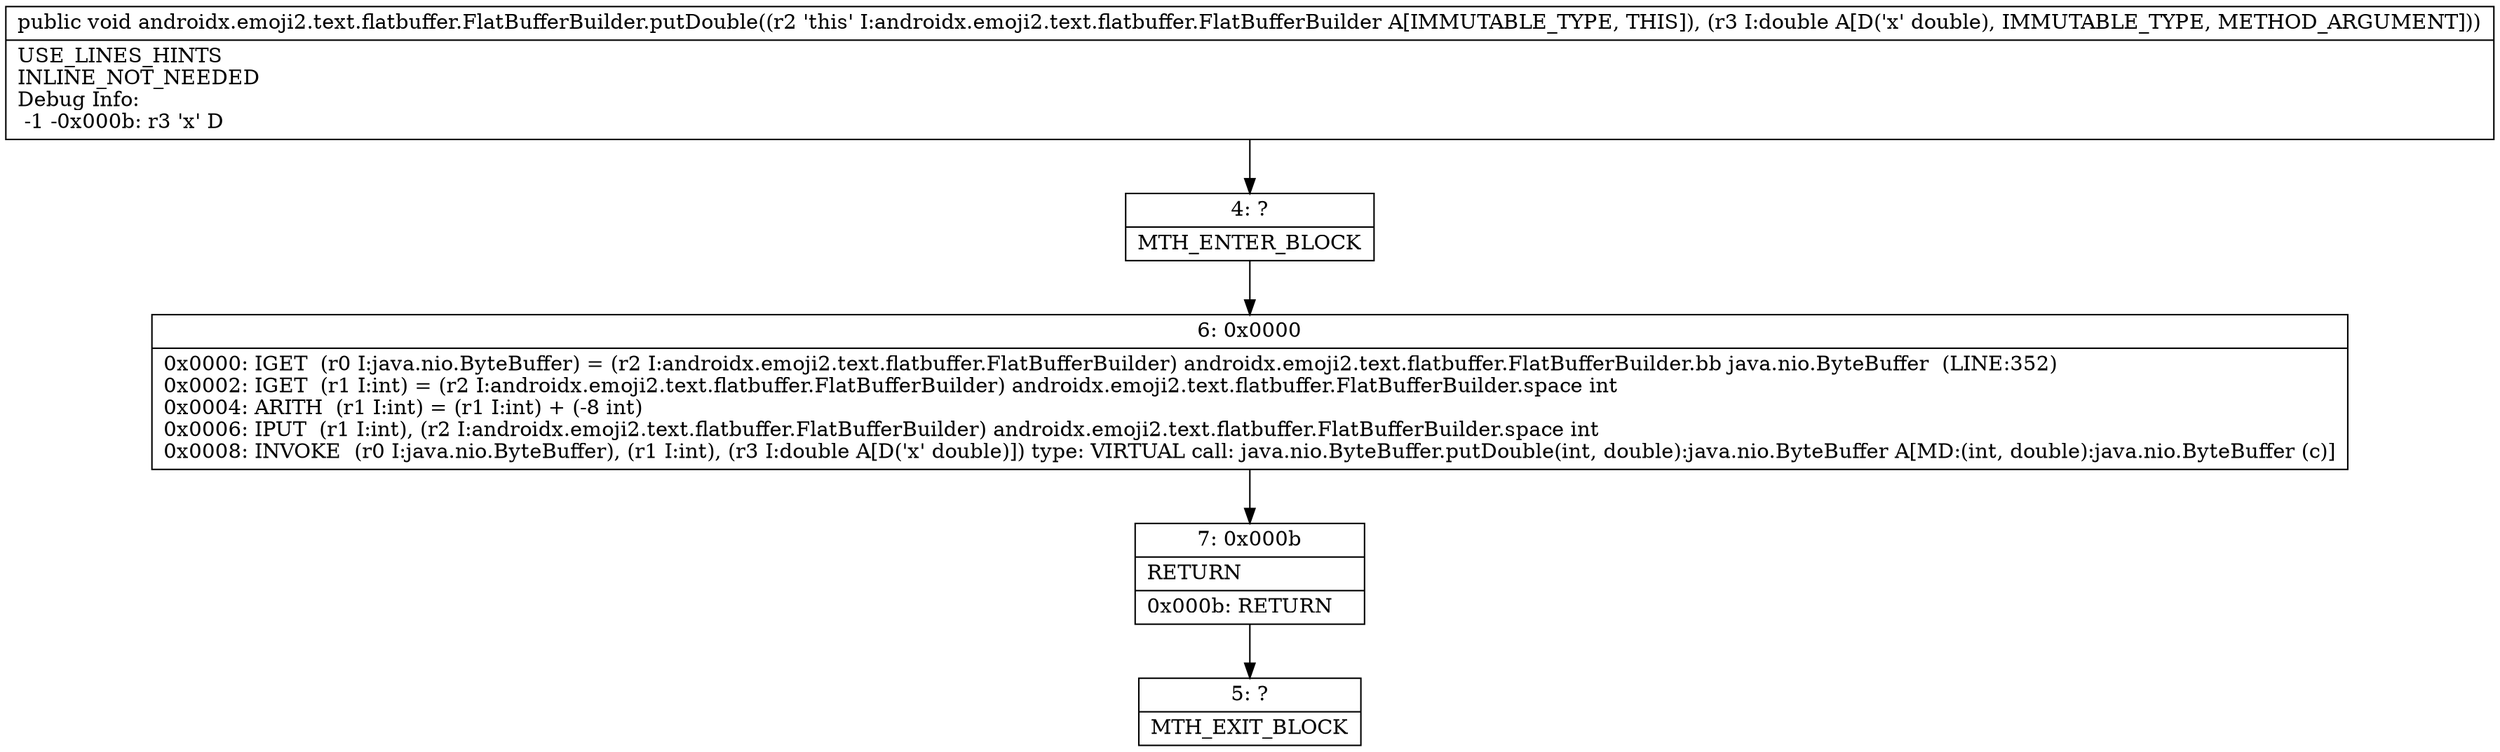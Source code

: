 digraph "CFG forandroidx.emoji2.text.flatbuffer.FlatBufferBuilder.putDouble(D)V" {
Node_4 [shape=record,label="{4\:\ ?|MTH_ENTER_BLOCK\l}"];
Node_6 [shape=record,label="{6\:\ 0x0000|0x0000: IGET  (r0 I:java.nio.ByteBuffer) = (r2 I:androidx.emoji2.text.flatbuffer.FlatBufferBuilder) androidx.emoji2.text.flatbuffer.FlatBufferBuilder.bb java.nio.ByteBuffer  (LINE:352)\l0x0002: IGET  (r1 I:int) = (r2 I:androidx.emoji2.text.flatbuffer.FlatBufferBuilder) androidx.emoji2.text.flatbuffer.FlatBufferBuilder.space int \l0x0004: ARITH  (r1 I:int) = (r1 I:int) + (\-8 int) \l0x0006: IPUT  (r1 I:int), (r2 I:androidx.emoji2.text.flatbuffer.FlatBufferBuilder) androidx.emoji2.text.flatbuffer.FlatBufferBuilder.space int \l0x0008: INVOKE  (r0 I:java.nio.ByteBuffer), (r1 I:int), (r3 I:double A[D('x' double)]) type: VIRTUAL call: java.nio.ByteBuffer.putDouble(int, double):java.nio.ByteBuffer A[MD:(int, double):java.nio.ByteBuffer (c)]\l}"];
Node_7 [shape=record,label="{7\:\ 0x000b|RETURN\l|0x000b: RETURN   \l}"];
Node_5 [shape=record,label="{5\:\ ?|MTH_EXIT_BLOCK\l}"];
MethodNode[shape=record,label="{public void androidx.emoji2.text.flatbuffer.FlatBufferBuilder.putDouble((r2 'this' I:androidx.emoji2.text.flatbuffer.FlatBufferBuilder A[IMMUTABLE_TYPE, THIS]), (r3 I:double A[D('x' double), IMMUTABLE_TYPE, METHOD_ARGUMENT]))  | USE_LINES_HINTS\lINLINE_NOT_NEEDED\lDebug Info:\l  \-1 \-0x000b: r3 'x' D\l}"];
MethodNode -> Node_4;Node_4 -> Node_6;
Node_6 -> Node_7;
Node_7 -> Node_5;
}

